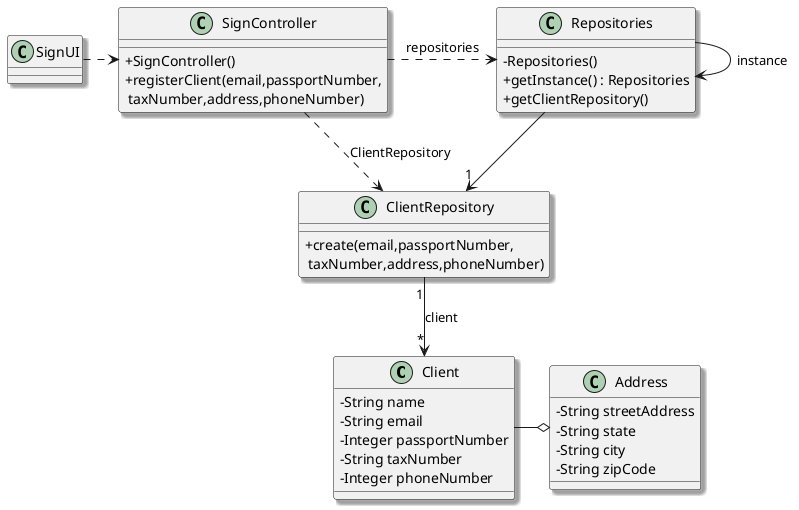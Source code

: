                                                                                                                                                                                 @startuml
'skinparam monochrome true
skinparam packageStyle rectangle
skinparam shadowing true
skinparam linetype polyline
'skinparam linetype orto
'left to right direction

skinparam classAttributeIconSize 0


'class UserSession
'{
'    + getUserEmail()
'}



class Client {
    - String name
    - String email
    - Integer passportNumber
    - String taxNumber
    - Integer phoneNumber
}

class Address{
     - String streetAddress
     - String state
     - String city
     - String zipCode
}





class ClientRepository {
     + create(email,passportNumber,\n taxNumber,address,phoneNumber)
}

class Repositories {
    - Repositories()
    + getInstance() : Repositories
    + getClientRepository()
}

class SignController {
    + SignController()
    + registerClient(email,passportNumber,\n taxNumber,address,phoneNumber)
}



class SignUI {
}

Repositories -> Repositories : instance

SignUI .> SignController

SignController .> Repositories : repositories

Repositories --> "1" ClientRepository

SignController ..> ClientRepository : ClientRepository


ClientRepository "1" --> "*" Client : client


Client -o Address



@enduml